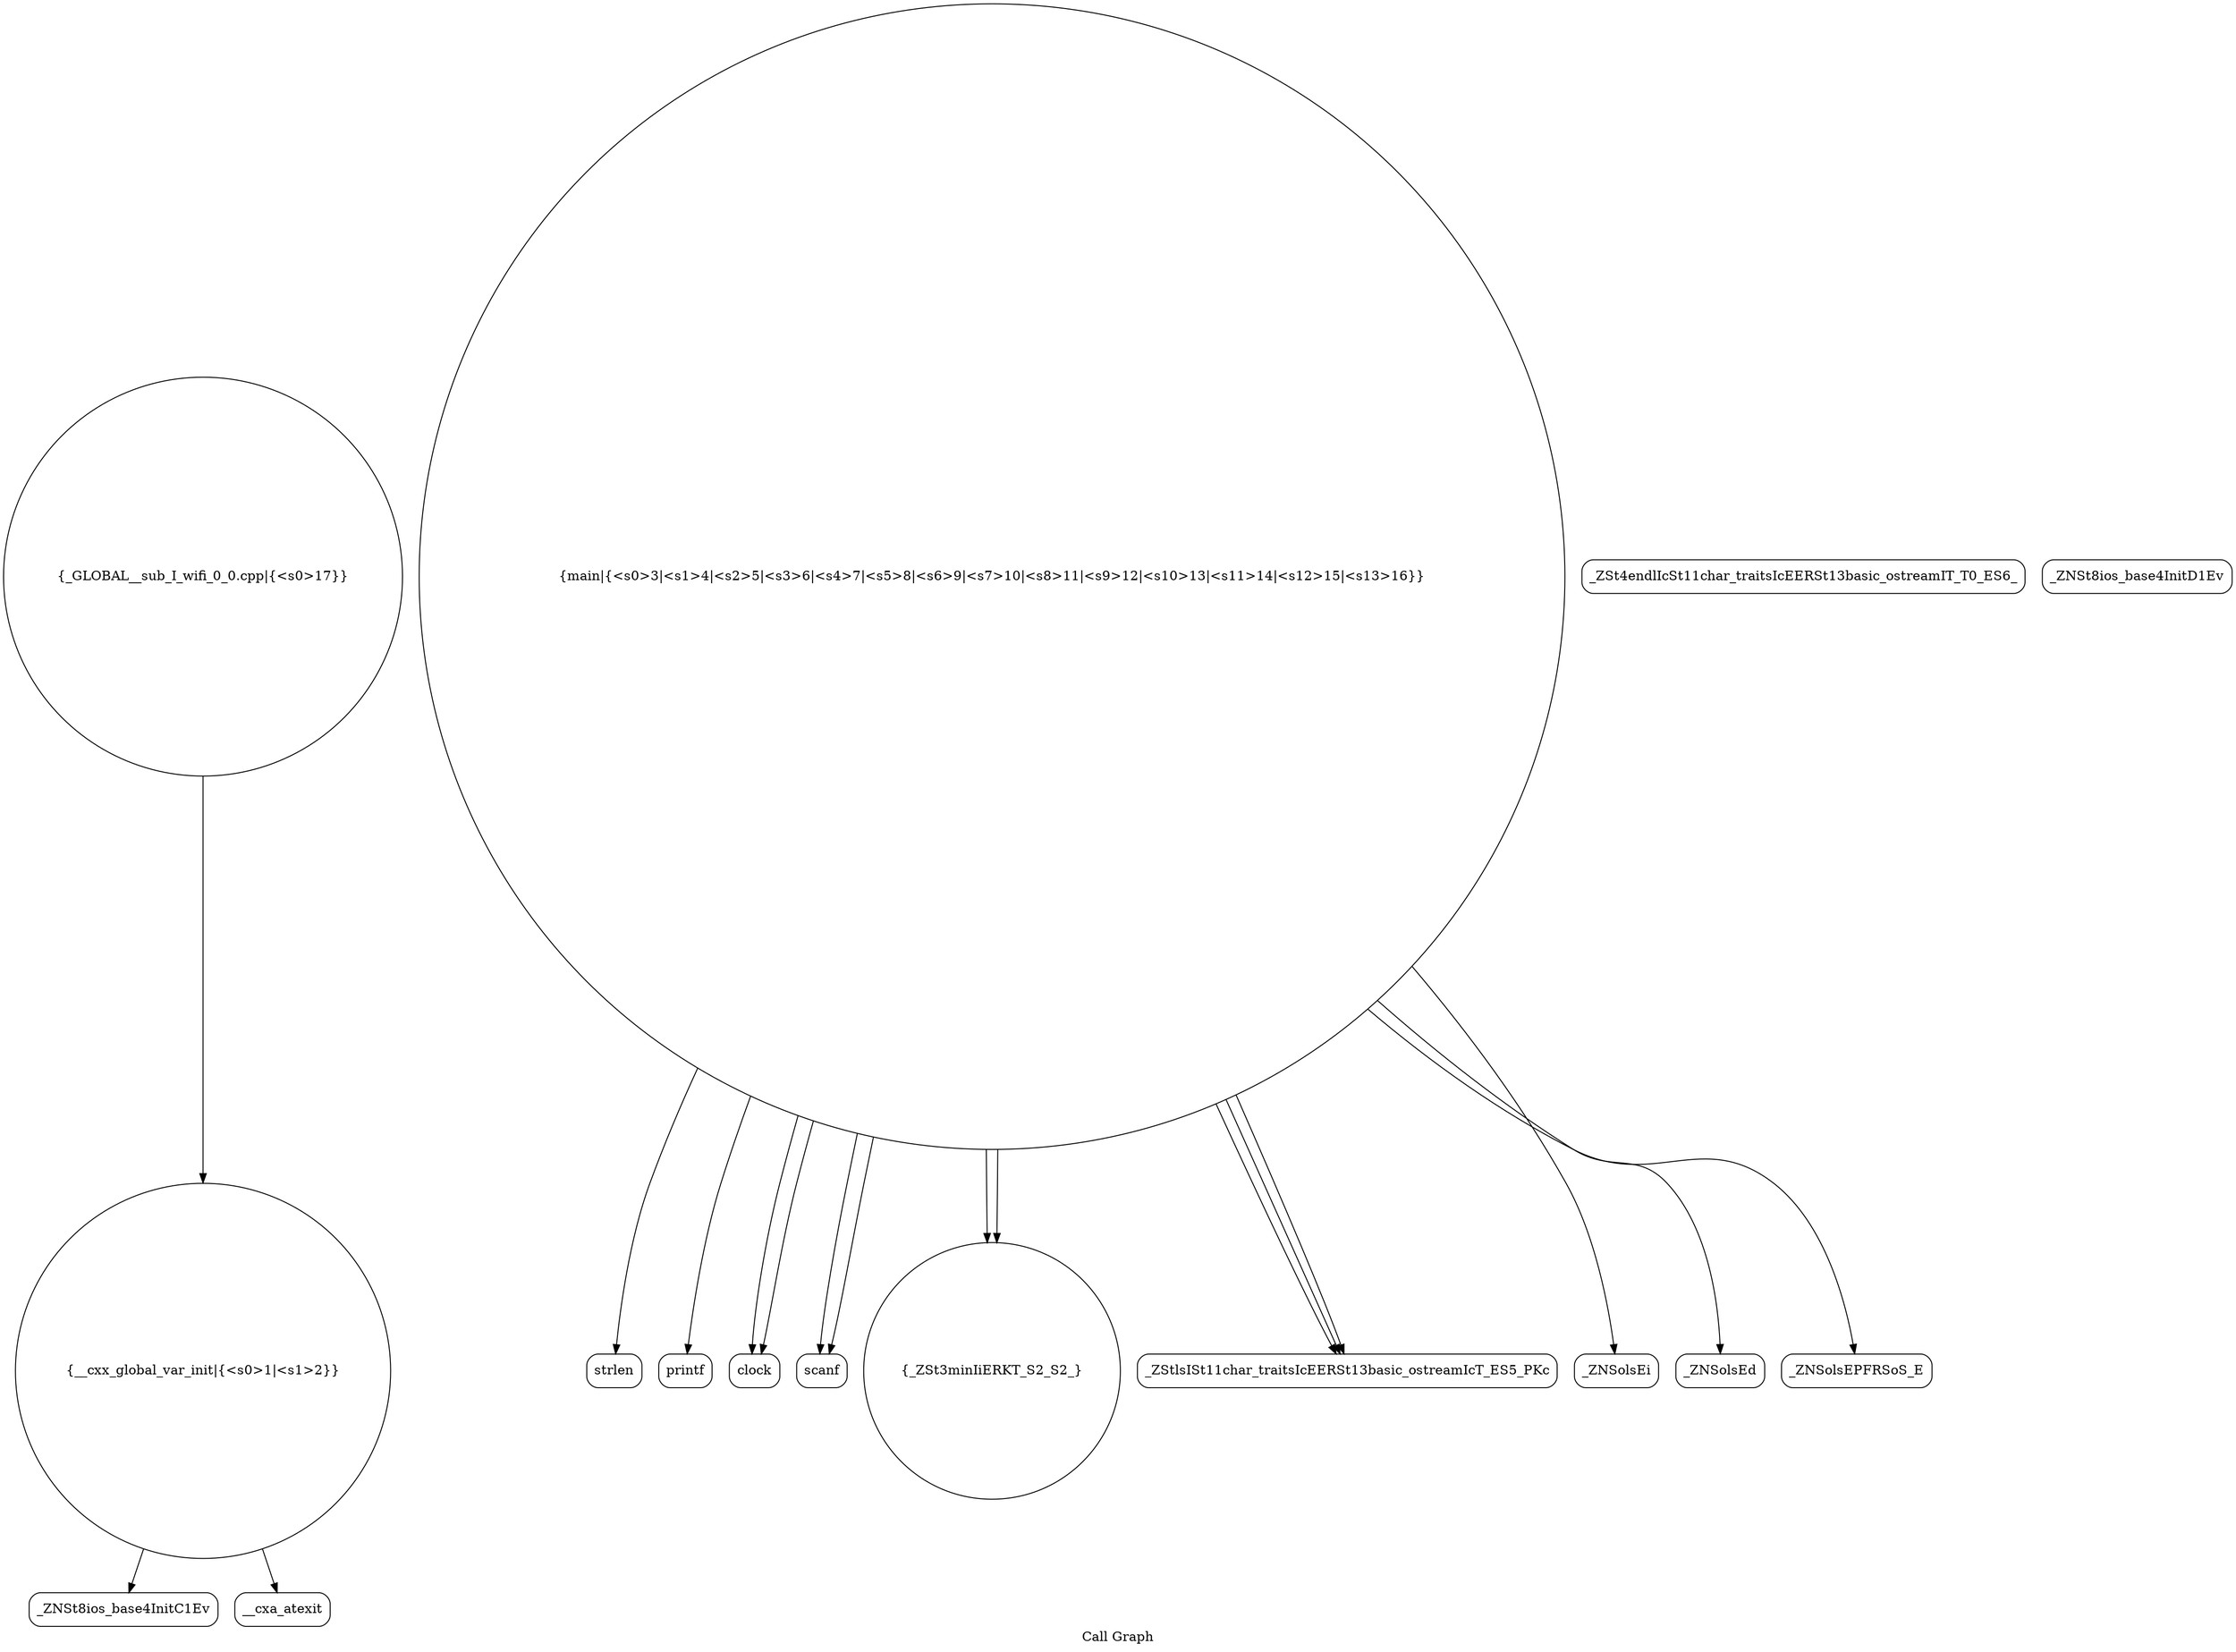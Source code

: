 digraph "Call Graph" {
	label="Call Graph";

	Node0x56425ca84320 [shape=record,shape=circle,label="{__cxx_global_var_init|{<s0>1|<s1>2}}"];
	Node0x56425ca84320:s0 -> Node0x56425ca847b0[color=black];
	Node0x56425ca84320:s1 -> Node0x56425ca848b0[color=black];
	Node0x56425ca84ab0 [shape=record,shape=Mrecord,label="{strlen}"];
	Node0x56425ca84e30 [shape=record,shape=Mrecord,label="{_ZSt4endlIcSt11char_traitsIcEERSt13basic_ostreamIT_T0_ES6_}"];
	Node0x56425ca84830 [shape=record,shape=Mrecord,label="{_ZNSt8ios_base4InitD1Ev}"];
	Node0x56425ca84bb0 [shape=record,shape=Mrecord,label="{printf}"];
	Node0x56425ca84930 [shape=record,shape=circle,label="{main|{<s0>3|<s1>4|<s2>5|<s3>6|<s4>7|<s5>8|<s6>9|<s7>10|<s8>11|<s9>12|<s10>13|<s11>14|<s12>15|<s13>16}}"];
	Node0x56425ca84930:s0 -> Node0x56425ca849b0[color=black];
	Node0x56425ca84930:s1 -> Node0x56425ca84a30[color=black];
	Node0x56425ca84930:s2 -> Node0x56425ca84a30[color=black];
	Node0x56425ca84930:s3 -> Node0x56425ca84ab0[color=black];
	Node0x56425ca84930:s4 -> Node0x56425ca84b30[color=black];
	Node0x56425ca84930:s5 -> Node0x56425ca84b30[color=black];
	Node0x56425ca84930:s6 -> Node0x56425ca84bb0[color=black];
	Node0x56425ca84930:s7 -> Node0x56425ca84c30[color=black];
	Node0x56425ca84930:s8 -> Node0x56425ca84cb0[color=black];
	Node0x56425ca84930:s9 -> Node0x56425ca84c30[color=black];
	Node0x56425ca84930:s10 -> Node0x56425ca849b0[color=black];
	Node0x56425ca84930:s11 -> Node0x56425ca84d30[color=black];
	Node0x56425ca84930:s12 -> Node0x56425ca84c30[color=black];
	Node0x56425ca84930:s13 -> Node0x56425ca84db0[color=black];
	Node0x56425ca84cb0 [shape=record,shape=Mrecord,label="{_ZNSolsEi}"];
	Node0x56425ca84a30 [shape=record,shape=Mrecord,label="{scanf}"];
	Node0x56425ca84db0 [shape=record,shape=Mrecord,label="{_ZNSolsEPFRSoS_E}"];
	Node0x56425ca847b0 [shape=record,shape=Mrecord,label="{_ZNSt8ios_base4InitC1Ev}"];
	Node0x56425ca84b30 [shape=record,shape=circle,label="{_ZSt3minIiERKT_S2_S2_}"];
	Node0x56425ca84eb0 [shape=record,shape=circle,label="{_GLOBAL__sub_I_wifi_0_0.cpp|{<s0>17}}"];
	Node0x56425ca84eb0:s0 -> Node0x56425ca84320[color=black];
	Node0x56425ca848b0 [shape=record,shape=Mrecord,label="{__cxa_atexit}"];
	Node0x56425ca84c30 [shape=record,shape=Mrecord,label="{_ZStlsISt11char_traitsIcEERSt13basic_ostreamIcT_ES5_PKc}"];
	Node0x56425ca849b0 [shape=record,shape=Mrecord,label="{clock}"];
	Node0x56425ca84d30 [shape=record,shape=Mrecord,label="{_ZNSolsEd}"];
}
